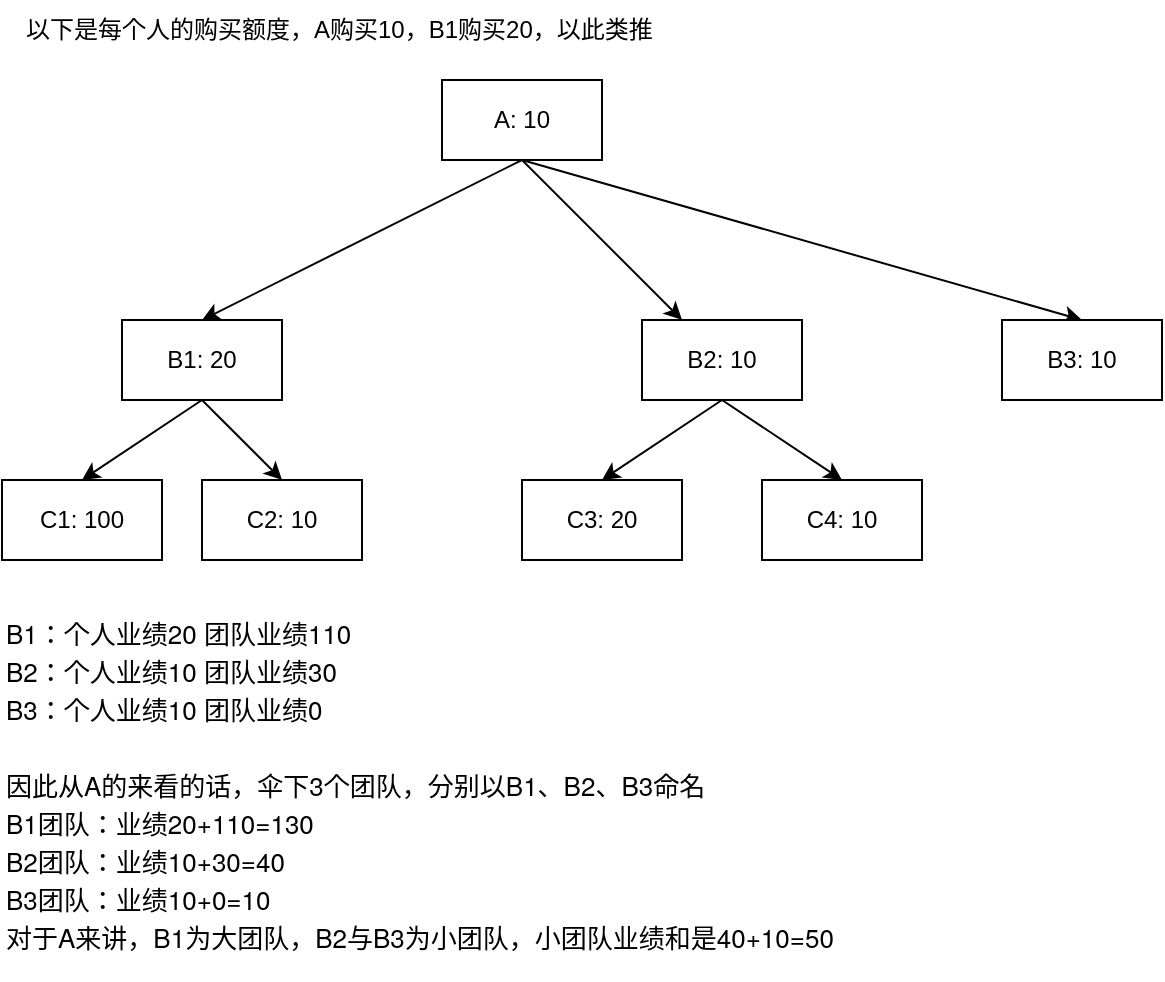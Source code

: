 <mxfile version="26.0.2">
  <diagram name="第 1 页" id="zkPiG7iuDvglj8BehcO_">
    <mxGraphModel dx="954" dy="557" grid="1" gridSize="10" guides="1" tooltips="1" connect="1" arrows="1" fold="1" page="1" pageScale="1" pageWidth="827" pageHeight="1169" math="0" shadow="0">
      <root>
        <mxCell id="0" />
        <mxCell id="1" parent="0" />
        <mxCell id="oir6OlSDcH5CrtmayVUl-9" style="rounded=0;orthogonalLoop=1;jettySize=auto;html=1;exitX=0.5;exitY=1;exitDx=0;exitDy=0;entryX=0.5;entryY=0;entryDx=0;entryDy=0;" edge="1" parent="1" source="oir6OlSDcH5CrtmayVUl-1" target="oir6OlSDcH5CrtmayVUl-2">
          <mxGeometry relative="1" as="geometry" />
        </mxCell>
        <mxCell id="oir6OlSDcH5CrtmayVUl-10" style="rounded=0;orthogonalLoop=1;jettySize=auto;html=1;exitX=0.5;exitY=1;exitDx=0;exitDy=0;" edge="1" parent="1" source="oir6OlSDcH5CrtmayVUl-1" target="oir6OlSDcH5CrtmayVUl-3">
          <mxGeometry relative="1" as="geometry" />
        </mxCell>
        <mxCell id="oir6OlSDcH5CrtmayVUl-11" style="rounded=0;orthogonalLoop=1;jettySize=auto;html=1;exitX=0.5;exitY=1;exitDx=0;exitDy=0;entryX=0.5;entryY=0;entryDx=0;entryDy=0;" edge="1" parent="1" source="oir6OlSDcH5CrtmayVUl-1" target="oir6OlSDcH5CrtmayVUl-8">
          <mxGeometry relative="1" as="geometry" />
        </mxCell>
        <mxCell id="oir6OlSDcH5CrtmayVUl-1" value="A: 10" style="rounded=0;whiteSpace=wrap;html=1;" vertex="1" parent="1">
          <mxGeometry x="240" y="40" width="80" height="40" as="geometry" />
        </mxCell>
        <mxCell id="oir6OlSDcH5CrtmayVUl-12" style="rounded=0;orthogonalLoop=1;jettySize=auto;html=1;exitX=0.5;exitY=1;exitDx=0;exitDy=0;entryX=0.5;entryY=0;entryDx=0;entryDy=0;" edge="1" parent="1" source="oir6OlSDcH5CrtmayVUl-2" target="oir6OlSDcH5CrtmayVUl-4">
          <mxGeometry relative="1" as="geometry" />
        </mxCell>
        <mxCell id="oir6OlSDcH5CrtmayVUl-13" style="rounded=0;orthogonalLoop=1;jettySize=auto;html=1;exitX=0.5;exitY=1;exitDx=0;exitDy=0;entryX=0.5;entryY=0;entryDx=0;entryDy=0;" edge="1" parent="1" source="oir6OlSDcH5CrtmayVUl-2" target="oir6OlSDcH5CrtmayVUl-7">
          <mxGeometry relative="1" as="geometry" />
        </mxCell>
        <mxCell id="oir6OlSDcH5CrtmayVUl-2" value="B1: 20" style="rounded=0;whiteSpace=wrap;html=1;" vertex="1" parent="1">
          <mxGeometry x="80" y="160" width="80" height="40" as="geometry" />
        </mxCell>
        <mxCell id="oir6OlSDcH5CrtmayVUl-14" style="rounded=0;orthogonalLoop=1;jettySize=auto;html=1;exitX=0.5;exitY=1;exitDx=0;exitDy=0;entryX=0.5;entryY=0;entryDx=0;entryDy=0;" edge="1" parent="1" source="oir6OlSDcH5CrtmayVUl-3" target="oir6OlSDcH5CrtmayVUl-5">
          <mxGeometry relative="1" as="geometry" />
        </mxCell>
        <mxCell id="oir6OlSDcH5CrtmayVUl-15" style="rounded=0;orthogonalLoop=1;jettySize=auto;html=1;exitX=0.5;exitY=1;exitDx=0;exitDy=0;entryX=0.5;entryY=0;entryDx=0;entryDy=0;" edge="1" parent="1" source="oir6OlSDcH5CrtmayVUl-3" target="oir6OlSDcH5CrtmayVUl-6">
          <mxGeometry relative="1" as="geometry" />
        </mxCell>
        <mxCell id="oir6OlSDcH5CrtmayVUl-3" value="B2: 10" style="rounded=0;whiteSpace=wrap;html=1;" vertex="1" parent="1">
          <mxGeometry x="340" y="160" width="80" height="40" as="geometry" />
        </mxCell>
        <mxCell id="oir6OlSDcH5CrtmayVUl-4" value="C1: 100" style="rounded=0;whiteSpace=wrap;html=1;" vertex="1" parent="1">
          <mxGeometry x="20" y="240" width="80" height="40" as="geometry" />
        </mxCell>
        <mxCell id="oir6OlSDcH5CrtmayVUl-5" value="C3: 20" style="rounded=0;whiteSpace=wrap;html=1;" vertex="1" parent="1">
          <mxGeometry x="280" y="240" width="80" height="40" as="geometry" />
        </mxCell>
        <mxCell id="oir6OlSDcH5CrtmayVUl-6" value="C4: 10" style="rounded=0;whiteSpace=wrap;html=1;" vertex="1" parent="1">
          <mxGeometry x="400" y="240" width="80" height="40" as="geometry" />
        </mxCell>
        <mxCell id="oir6OlSDcH5CrtmayVUl-7" value="C2: 10" style="rounded=0;whiteSpace=wrap;html=1;" vertex="1" parent="1">
          <mxGeometry x="120" y="240" width="80" height="40" as="geometry" />
        </mxCell>
        <mxCell id="oir6OlSDcH5CrtmayVUl-8" value="B3: 10" style="rounded=0;whiteSpace=wrap;html=1;" vertex="1" parent="1">
          <mxGeometry x="520" y="160" width="80" height="40" as="geometry" />
        </mxCell>
        <mxCell id="oir6OlSDcH5CrtmayVUl-16" value="以下是每个人的购买额度，A购买10，B1购买20，以此类推" style="text;html=1;align=left;verticalAlign=middle;whiteSpace=wrap;rounded=0;" vertex="1" parent="1">
          <mxGeometry x="30" width="430" height="30" as="geometry" />
        </mxCell>
        <mxCell id="oir6OlSDcH5CrtmayVUl-18" value="&lt;p style=&quot;margin: 0px; font-variant-numeric: normal; font-variant-east-asian: normal; font-variant-alternates: normal; font-size-adjust: none; font-kerning: auto; font-optical-sizing: auto; font-feature-settings: normal; font-variation-settings: normal; font-variant-position: normal; font-variant-emoji: normal; font-stretch: normal; font-size: 13px; line-height: normal; font-family: &amp;quot;Helvetica Neue&amp;quot;;&quot; class=&quot;p1&quot;&gt;B1：个人业绩20 团队业绩110&lt;/p&gt;&lt;p style=&quot;margin: 0px; font-variant-numeric: normal; font-variant-east-asian: normal; font-variant-alternates: normal; font-size-adjust: none; font-kerning: auto; font-optical-sizing: auto; font-feature-settings: normal; font-variation-settings: normal; font-variant-position: normal; font-variant-emoji: normal; font-stretch: normal; font-size: 13px; line-height: normal; font-family: &amp;quot;Helvetica Neue&amp;quot;;&quot; class=&quot;p1&quot;&gt;B2：个人业绩10 团队业绩30&lt;/p&gt;&lt;p style=&quot;margin: 0px; font-variant-numeric: normal; font-variant-east-asian: normal; font-variant-alternates: normal; font-size-adjust: none; font-kerning: auto; font-optical-sizing: auto; font-feature-settings: normal; font-variation-settings: normal; font-variant-position: normal; font-variant-emoji: normal; font-stretch: normal; font-size: 13px; line-height: normal; font-family: &amp;quot;Helvetica Neue&amp;quot;;&quot; class=&quot;p1&quot;&gt;B3：个人业绩10 团队业绩0&lt;/p&gt;&lt;p style=&quot;margin: 0px; font-variant-numeric: normal; font-variant-east-asian: normal; font-variant-alternates: normal; font-size-adjust: none; font-kerning: auto; font-optical-sizing: auto; font-feature-settings: normal; font-variation-settings: normal; font-variant-position: normal; font-variant-emoji: normal; font-stretch: normal; font-size: 13px; line-height: normal; font-family: &amp;quot;Helvetica Neue&amp;quot;; min-height: 15px;&quot; class=&quot;p2&quot;&gt;&lt;br&gt;&lt;/p&gt;&lt;p style=&quot;margin: 0px; font-variant-numeric: normal; font-variant-east-asian: normal; font-variant-alternates: normal; font-size-adjust: none; font-kerning: auto; font-optical-sizing: auto; font-feature-settings: normal; font-variation-settings: normal; font-variant-position: normal; font-variant-emoji: normal; font-stretch: normal; font-size: 13px; line-height: normal; font-family: &amp;quot;Helvetica Neue&amp;quot;;&quot; class=&quot;p1&quot;&gt;因此从A的来看的话，伞下3个团队，分别以B1、B2、B3命名&lt;/p&gt;&lt;p style=&quot;margin: 0px; font-variant-numeric: normal; font-variant-east-asian: normal; font-variant-alternates: normal; font-size-adjust: none; font-kerning: auto; font-optical-sizing: auto; font-feature-settings: normal; font-variation-settings: normal; font-variant-position: normal; font-variant-emoji: normal; font-stretch: normal; font-size: 13px; line-height: normal; font-family: &amp;quot;Helvetica Neue&amp;quot;;&quot; class=&quot;p1&quot;&gt;B1团队：业绩20+110=130&lt;/p&gt;&lt;p style=&quot;margin: 0px; font-variant-numeric: normal; font-variant-east-asian: normal; font-variant-alternates: normal; font-size-adjust: none; font-kerning: auto; font-optical-sizing: auto; font-feature-settings: normal; font-variation-settings: normal; font-variant-position: normal; font-variant-emoji: normal; font-stretch: normal; font-size: 13px; line-height: normal; font-family: &amp;quot;Helvetica Neue&amp;quot;;&quot; class=&quot;p1&quot;&gt;B2团队：业绩10+30=40&lt;/p&gt;&lt;p style=&quot;margin: 0px; font-variant-numeric: normal; font-variant-east-asian: normal; font-variant-alternates: normal; font-size-adjust: none; font-kerning: auto; font-optical-sizing: auto; font-feature-settings: normal; font-variation-settings: normal; font-variant-position: normal; font-variant-emoji: normal; font-stretch: normal; font-size: 13px; line-height: normal; font-family: &amp;quot;Helvetica Neue&amp;quot;;&quot; class=&quot;p1&quot;&gt;B3团队：业绩10+0=10&lt;/p&gt;&lt;p style=&quot;margin: 0px; font-variant-numeric: normal; font-variant-east-asian: normal; font-variant-alternates: normal; font-size-adjust: none; font-kerning: auto; font-optical-sizing: auto; font-feature-settings: normal; font-variation-settings: normal; font-variant-position: normal; font-variant-emoji: normal; font-stretch: normal; font-size: 13px; line-height: normal; font-family: &amp;quot;Helvetica Neue&amp;quot;;&quot; class=&quot;p1&quot;&gt;对于A来讲，B1为大团队，B2与B3为小团队，小团队业绩和是40+10=50&lt;/p&gt;" style="text;html=1;align=left;verticalAlign=top;whiteSpace=wrap;rounded=0;" vertex="1" parent="1">
          <mxGeometry x="20" y="300" width="520" height="190" as="geometry" />
        </mxCell>
      </root>
    </mxGraphModel>
  </diagram>
</mxfile>
